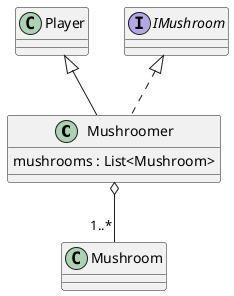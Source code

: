 @startuml mushroomer

Mushroomer o-- "1..*" Mushroom
class Mushroomer extends Player implements IMushroom{
    mushrooms : List<Mushroom>
}

@enduml